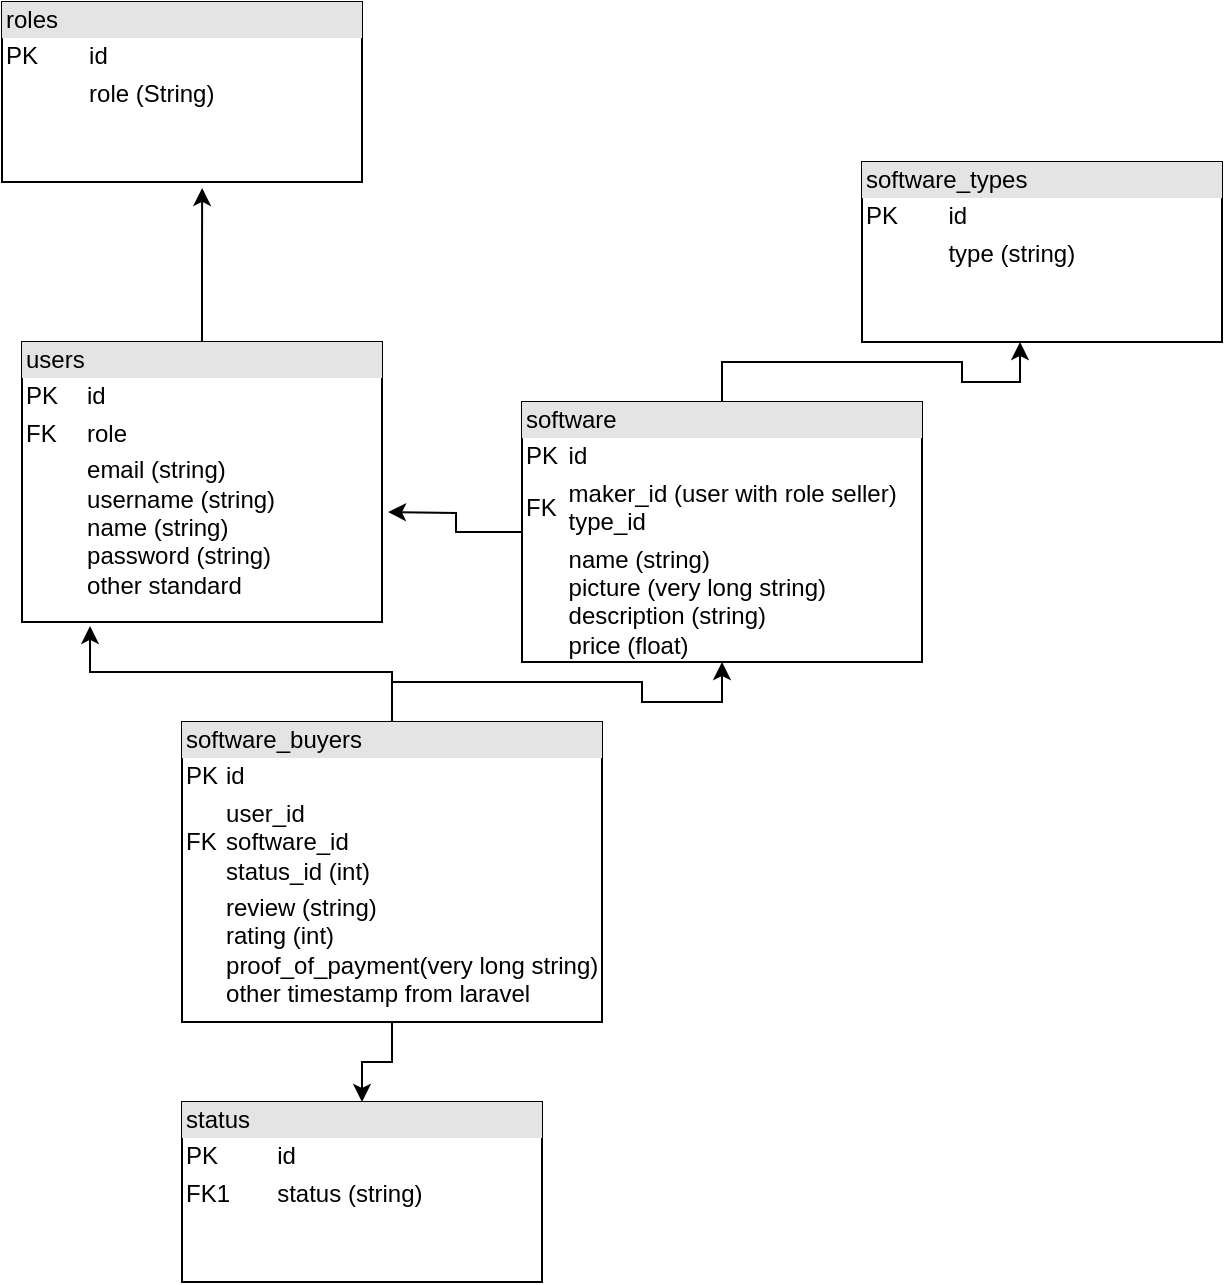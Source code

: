 <mxfile version="13.7.9" type="device"><diagram id="3_i0yI3guf3XBNe4x1V0" name="Page-1"><mxGraphModel dx="868" dy="517" grid="1" gridSize="10" guides="1" tooltips="1" connect="1" arrows="1" fold="1" page="1" pageScale="1" pageWidth="850" pageHeight="1100" math="0" shadow="0"><root><mxCell id="0"/><mxCell id="1" parent="0"/><mxCell id="-n5Ter76yrNuAVHsnSSL-3" style="edgeStyle=orthogonalEdgeStyle;rounded=0;orthogonalLoop=1;jettySize=auto;html=1;entryX=0.556;entryY=1.033;entryDx=0;entryDy=0;entryPerimeter=0;" parent="1" source="-n5Ter76yrNuAVHsnSSL-1" target="-n5Ter76yrNuAVHsnSSL-2" edge="1"><mxGeometry relative="1" as="geometry"/></mxCell><mxCell id="-n5Ter76yrNuAVHsnSSL-1" value="&lt;div style=&quot;box-sizing: border-box ; width: 100% ; background: #e4e4e4 ; padding: 2px&quot;&gt;users&lt;/div&gt;&lt;table style=&quot;width: 100% ; font-size: 1em&quot; cellspacing=&quot;0&quot; cellpadding=&quot;2&quot;&gt;&lt;tbody&gt;&lt;tr&gt;&lt;td&gt;PK&lt;/td&gt;&lt;td&gt;id&lt;/td&gt;&lt;/tr&gt;&lt;tr&gt;&lt;td&gt;FK&lt;/td&gt;&lt;td&gt;role&lt;br&gt;&lt;/td&gt;&lt;/tr&gt;&lt;tr&gt;&lt;td&gt;&lt;br&gt;&lt;/td&gt;&lt;td&gt;email (string)&lt;br&gt;username (string)&lt;br&gt;name (string)&lt;br&gt;password (string)&lt;br&gt;other standard&lt;br&gt;&lt;/td&gt;&lt;/tr&gt;&lt;/tbody&gt;&lt;/table&gt;" style="verticalAlign=top;align=left;overflow=fill;html=1;" parent="1" vertex="1"><mxGeometry x="210" y="190" width="180" height="140" as="geometry"/></mxCell><mxCell id="-n5Ter76yrNuAVHsnSSL-2" value="&lt;div style=&quot;box-sizing: border-box ; width: 100% ; background: #e4e4e4 ; padding: 2px&quot;&gt;roles&lt;/div&gt;&lt;table style=&quot;width: 100% ; font-size: 1em&quot; cellspacing=&quot;0&quot; cellpadding=&quot;2&quot;&gt;&lt;tbody&gt;&lt;tr&gt;&lt;td&gt;PK&lt;/td&gt;&lt;td&gt;id&lt;/td&gt;&lt;/tr&gt;&lt;tr&gt;&lt;td&gt;&lt;br&gt;&lt;/td&gt;&lt;td&gt;role (String)&lt;br&gt;&lt;/td&gt;&lt;/tr&gt;&lt;tr&gt;&lt;td&gt;&lt;br&gt;&lt;/td&gt;&lt;td&gt;&lt;br&gt;&lt;/td&gt;&lt;/tr&gt;&lt;/tbody&gt;&lt;/table&gt;" style="verticalAlign=top;align=left;overflow=fill;html=1;" parent="1" vertex="1"><mxGeometry x="200" y="20" width="180" height="90" as="geometry"/></mxCell><mxCell id="-n5Ter76yrNuAVHsnSSL-5" style="edgeStyle=orthogonalEdgeStyle;rounded=0;orthogonalLoop=1;jettySize=auto;html=1;" parent="1" source="-n5Ter76yrNuAVHsnSSL-4" edge="1"><mxGeometry relative="1" as="geometry"><mxPoint x="393" y="275" as="targetPoint"/></mxGeometry></mxCell><mxCell id="cHY55I6votA4ykN6RZol-2" style="edgeStyle=orthogonalEdgeStyle;rounded=0;orthogonalLoop=1;jettySize=auto;html=1;entryX=0.439;entryY=1;entryDx=0;entryDy=0;entryPerimeter=0;" edge="1" parent="1" source="-n5Ter76yrNuAVHsnSSL-4" target="cHY55I6votA4ykN6RZol-1"><mxGeometry relative="1" as="geometry"/></mxCell><mxCell id="-n5Ter76yrNuAVHsnSSL-4" value="&lt;div style=&quot;box-sizing: border-box ; width: 100% ; background: #e4e4e4 ; padding: 2px&quot;&gt;software&lt;/div&gt;&lt;table style=&quot;width: 100% ; font-size: 1em&quot; cellspacing=&quot;0&quot; cellpadding=&quot;2&quot;&gt;&lt;tbody&gt;&lt;tr&gt;&lt;td&gt;PK&lt;/td&gt;&lt;td&gt;id&lt;/td&gt;&lt;/tr&gt;&lt;tr&gt;&lt;td&gt;FK&lt;/td&gt;&lt;td&gt;maker_id (user with role seller)&lt;br&gt;type_id&lt;/td&gt;&lt;/tr&gt;&lt;tr&gt;&lt;td&gt;&lt;br&gt;&lt;/td&gt;&lt;td&gt;name (string)&lt;br&gt;picture (very long string)&lt;br&gt;description (string)&lt;br&gt;price (float)&lt;br&gt;&lt;br&gt;&lt;br&gt;&lt;/td&gt;&lt;/tr&gt;&lt;/tbody&gt;&lt;/table&gt;" style="verticalAlign=top;align=left;overflow=fill;html=1;" parent="1" vertex="1"><mxGeometry x="460" y="220" width="200" height="130" as="geometry"/></mxCell><mxCell id="-n5Ter76yrNuAVHsnSSL-7" style="edgeStyle=orthogonalEdgeStyle;rounded=0;orthogonalLoop=1;jettySize=auto;html=1;entryX=0.5;entryY=1;entryDx=0;entryDy=0;" parent="1" source="-n5Ter76yrNuAVHsnSSL-6" target="-n5Ter76yrNuAVHsnSSL-4" edge="1"><mxGeometry relative="1" as="geometry"/></mxCell><mxCell id="-n5Ter76yrNuAVHsnSSL-8" style="edgeStyle=orthogonalEdgeStyle;rounded=0;orthogonalLoop=1;jettySize=auto;html=1;entryX=0.189;entryY=1.014;entryDx=0;entryDy=0;entryPerimeter=0;" parent="1" source="-n5Ter76yrNuAVHsnSSL-6" target="-n5Ter76yrNuAVHsnSSL-1" edge="1"><mxGeometry relative="1" as="geometry"/></mxCell><mxCell id="-n5Ter76yrNuAVHsnSSL-10" style="edgeStyle=orthogonalEdgeStyle;rounded=0;orthogonalLoop=1;jettySize=auto;html=1;entryX=0.5;entryY=0;entryDx=0;entryDy=0;" parent="1" source="-n5Ter76yrNuAVHsnSSL-6" target="-n5Ter76yrNuAVHsnSSL-9" edge="1"><mxGeometry relative="1" as="geometry"/></mxCell><mxCell id="-n5Ter76yrNuAVHsnSSL-6" value="&lt;div style=&quot;box-sizing: border-box ; width: 100% ; background: #e4e4e4 ; padding: 2px&quot;&gt;software_buyers&lt;/div&gt;&lt;table style=&quot;width: 100% ; font-size: 1em&quot; cellspacing=&quot;0&quot; cellpadding=&quot;2&quot;&gt;&lt;tbody&gt;&lt;tr&gt;&lt;td&gt;PK&lt;/td&gt;&lt;td&gt;id&lt;/td&gt;&lt;/tr&gt;&lt;tr&gt;&lt;td&gt;FK&lt;/td&gt;&lt;td&gt;user_id&lt;br&gt;software_id&lt;br&gt;status_id (int)&lt;br&gt;&lt;/td&gt;&lt;/tr&gt;&lt;tr&gt;&lt;td&gt;&lt;br&gt;&lt;/td&gt;&lt;td&gt;review (string)&lt;br&gt;rating (int)&lt;br&gt;proof_of_payment(very long string)&lt;br&gt;other timestamp from laravel&lt;br&gt;&lt;/td&gt;&lt;/tr&gt;&lt;/tbody&gt;&lt;/table&gt;" style="verticalAlign=top;align=left;overflow=fill;html=1;" parent="1" vertex="1"><mxGeometry x="290" y="380" width="210" height="150" as="geometry"/></mxCell><mxCell id="-n5Ter76yrNuAVHsnSSL-9" value="&lt;div style=&quot;box-sizing: border-box ; width: 100% ; background: #e4e4e4 ; padding: 2px&quot;&gt;status&lt;/div&gt;&lt;table style=&quot;width: 100% ; font-size: 1em&quot; cellspacing=&quot;0&quot; cellpadding=&quot;2&quot;&gt;&lt;tbody&gt;&lt;tr&gt;&lt;td&gt;PK&lt;/td&gt;&lt;td&gt;id&lt;/td&gt;&lt;/tr&gt;&lt;tr&gt;&lt;td&gt;FK1&lt;/td&gt;&lt;td&gt;status (string)&lt;br&gt;&lt;/td&gt;&lt;/tr&gt;&lt;tr&gt;&lt;td&gt;&lt;br&gt;&lt;/td&gt;&lt;td&gt;&lt;br&gt;&lt;/td&gt;&lt;/tr&gt;&lt;/tbody&gt;&lt;/table&gt;" style="verticalAlign=top;align=left;overflow=fill;html=1;" parent="1" vertex="1"><mxGeometry x="290" y="570" width="180" height="90" as="geometry"/></mxCell><mxCell id="cHY55I6votA4ykN6RZol-1" value="&lt;div style=&quot;box-sizing: border-box ; width: 100% ; background: #e4e4e4 ; padding: 2px&quot;&gt;software_types&lt;/div&gt;&lt;table style=&quot;width: 100% ; font-size: 1em&quot; cellpadding=&quot;2&quot; cellspacing=&quot;0&quot;&gt;&lt;tbody&gt;&lt;tr&gt;&lt;td&gt;PK&lt;/td&gt;&lt;td&gt;id&lt;/td&gt;&lt;/tr&gt;&lt;tr&gt;&lt;td&gt;&lt;br&gt;&lt;/td&gt;&lt;td&gt;type (string)&lt;/td&gt;&lt;/tr&gt;&lt;tr&gt;&lt;td&gt;&lt;/td&gt;&lt;td&gt;&lt;/td&gt;&lt;/tr&gt;&lt;/tbody&gt;&lt;/table&gt;" style="verticalAlign=top;align=left;overflow=fill;html=1;" vertex="1" parent="1"><mxGeometry x="630" y="100" width="180" height="90" as="geometry"/></mxCell></root></mxGraphModel></diagram></mxfile>